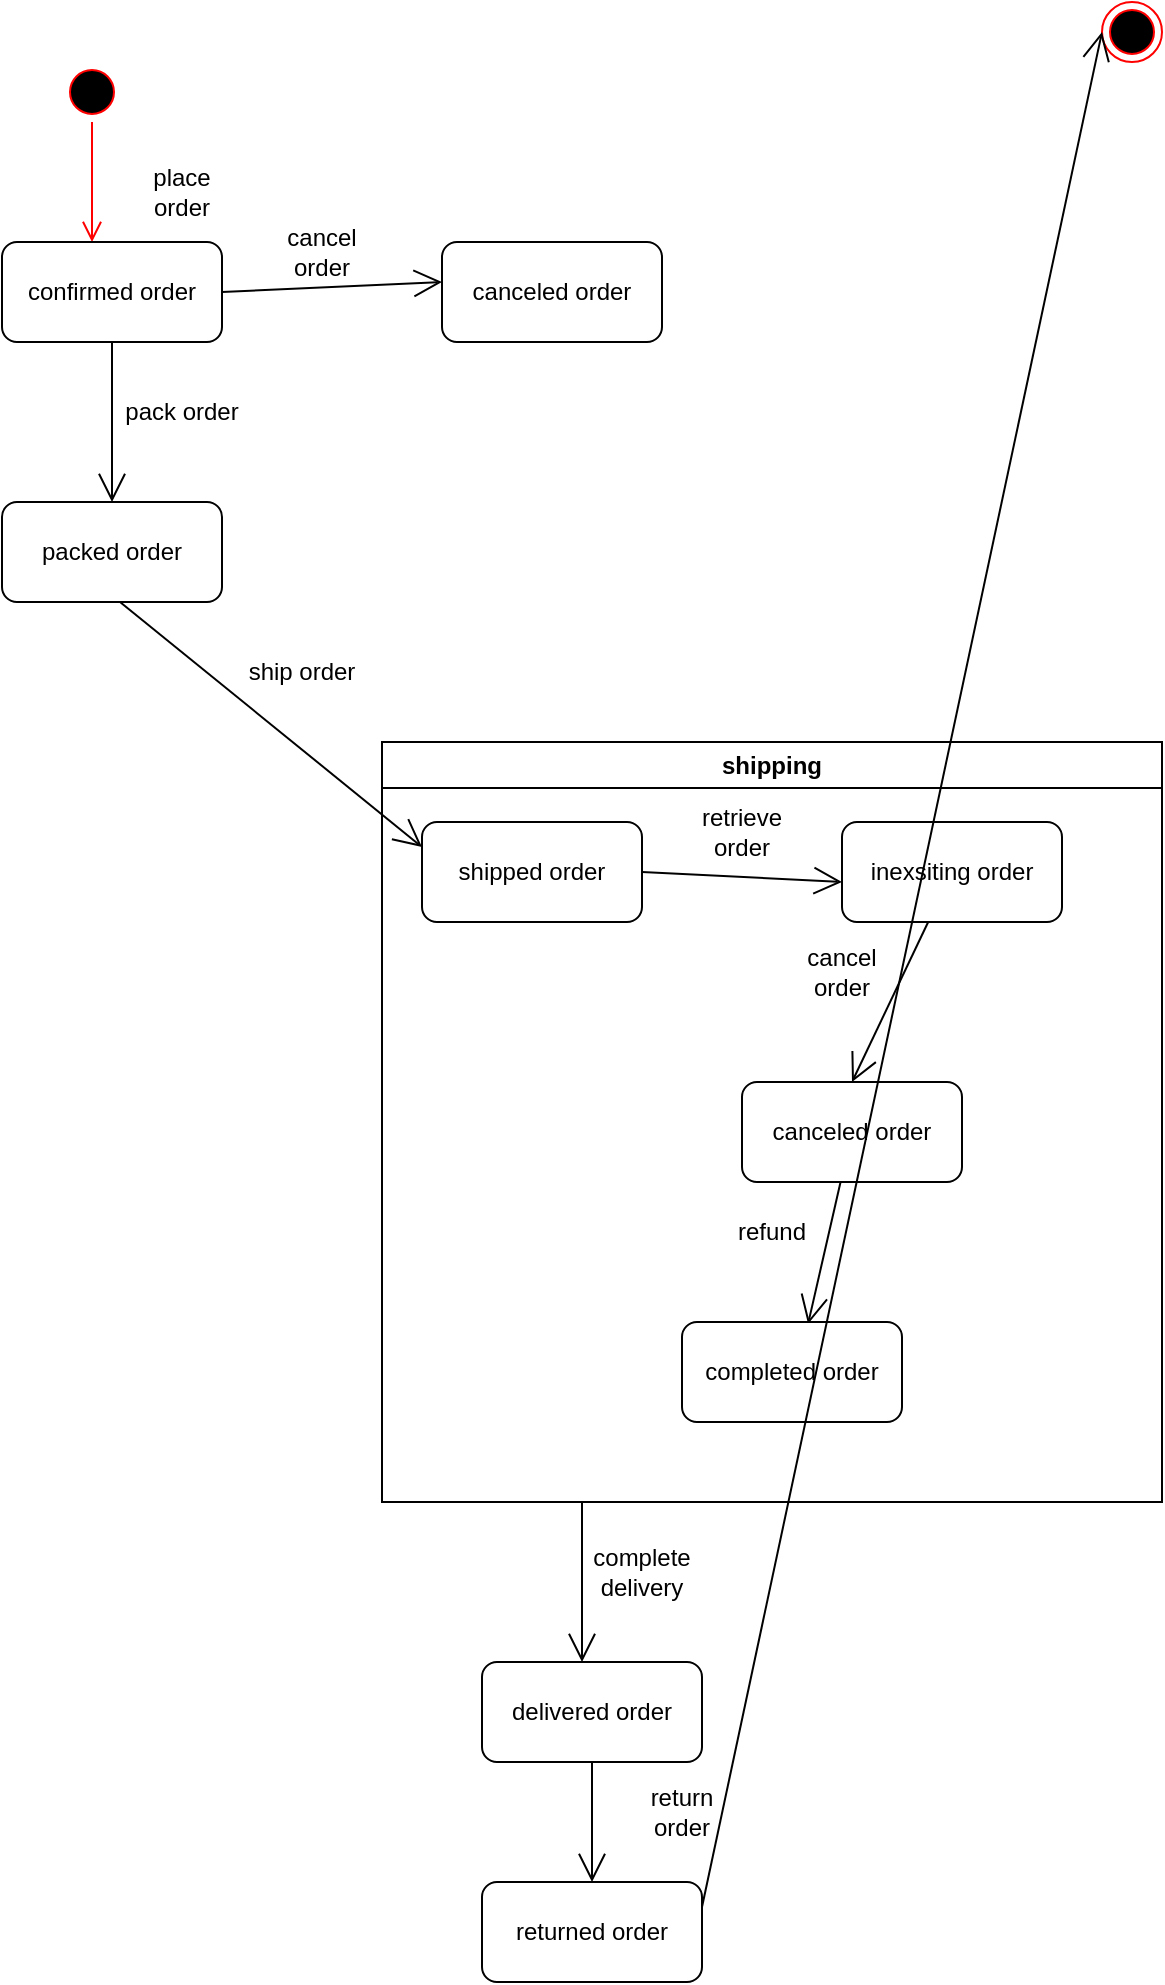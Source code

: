<mxfile version="25.0.3">
  <diagram name="Page-1" id="FIavwFqXX8DvZRv2D7Bb">
    <mxGraphModel dx="1434" dy="688" grid="1" gridSize="10" guides="1" tooltips="1" connect="1" arrows="1" fold="1" page="1" pageScale="1" pageWidth="850" pageHeight="1100" math="0" shadow="0">
      <root>
        <mxCell id="0" />
        <mxCell id="1" parent="0" />
        <mxCell id="9U3KtG-cp8fkpg_vPS3K-1" value="" style="ellipse;html=1;shape=startState;fillColor=#000000;strokeColor=#ff0000;" vertex="1" parent="1">
          <mxGeometry x="60" y="110" width="30" height="30" as="geometry" />
        </mxCell>
        <mxCell id="9U3KtG-cp8fkpg_vPS3K-2" value="" style="edgeStyle=orthogonalEdgeStyle;html=1;verticalAlign=bottom;endArrow=open;endSize=8;strokeColor=#ff0000;rounded=0;" edge="1" source="9U3KtG-cp8fkpg_vPS3K-1" parent="1">
          <mxGeometry relative="1" as="geometry">
            <mxPoint x="75" y="200" as="targetPoint" />
          </mxGeometry>
        </mxCell>
        <mxCell id="9U3KtG-cp8fkpg_vPS3K-3" value="" style="ellipse;html=1;shape=endState;fillColor=#000000;strokeColor=#ff0000;" vertex="1" parent="1">
          <mxGeometry x="580" y="80" width="30" height="30" as="geometry" />
        </mxCell>
        <mxCell id="9U3KtG-cp8fkpg_vPS3K-4" value="confirmed order" style="html=1;whiteSpace=wrap;rounded=1;" vertex="1" parent="1">
          <mxGeometry x="30" y="200" width="110" height="50" as="geometry" />
        </mxCell>
        <mxCell id="9U3KtG-cp8fkpg_vPS3K-5" value="" style="endArrow=open;endFill=1;endSize=12;html=1;rounded=0;exitX=0.5;exitY=1;exitDx=0;exitDy=0;" edge="1" parent="1" source="9U3KtG-cp8fkpg_vPS3K-4">
          <mxGeometry width="160" relative="1" as="geometry">
            <mxPoint x="30" y="444" as="sourcePoint" />
            <mxPoint x="85" y="330" as="targetPoint" />
          </mxGeometry>
        </mxCell>
        <mxCell id="9U3KtG-cp8fkpg_vPS3K-6" value="place order" style="text;html=1;align=center;verticalAlign=middle;whiteSpace=wrap;rounded=0;" vertex="1" parent="1">
          <mxGeometry x="90" y="160" width="60" height="30" as="geometry" />
        </mxCell>
        <mxCell id="9U3KtG-cp8fkpg_vPS3K-7" value="pack order" style="text;html=1;align=center;verticalAlign=middle;whiteSpace=wrap;rounded=0;" vertex="1" parent="1">
          <mxGeometry x="90" y="270" width="60" height="30" as="geometry" />
        </mxCell>
        <mxCell id="9U3KtG-cp8fkpg_vPS3K-8" value="packed order" style="html=1;whiteSpace=wrap;rounded=1;" vertex="1" parent="1">
          <mxGeometry x="30" y="330" width="110" height="50" as="geometry" />
        </mxCell>
        <mxCell id="9U3KtG-cp8fkpg_vPS3K-9" value="" style="endArrow=open;endFill=1;endSize=12;html=1;rounded=0;exitX=0.5;exitY=1;exitDx=0;exitDy=0;entryX=0;entryY=0.25;entryDx=0;entryDy=0;" edge="1" parent="1" target="9U3KtG-cp8fkpg_vPS3K-24">
          <mxGeometry width="160" relative="1" as="geometry">
            <mxPoint x="89" y="380" as="sourcePoint" />
            <mxPoint x="89" y="460" as="targetPoint" />
          </mxGeometry>
        </mxCell>
        <mxCell id="9U3KtG-cp8fkpg_vPS3K-10" value="ship order" style="text;html=1;align=center;verticalAlign=middle;whiteSpace=wrap;rounded=0;" vertex="1" parent="1">
          <mxGeometry x="150" y="400" width="60" height="30" as="geometry" />
        </mxCell>
        <mxCell id="9U3KtG-cp8fkpg_vPS3K-12" value="complete delivery" style="text;html=1;align=center;verticalAlign=middle;whiteSpace=wrap;rounded=0;" vertex="1" parent="1">
          <mxGeometry x="320" y="850" width="60" height="30" as="geometry" />
        </mxCell>
        <mxCell id="9U3KtG-cp8fkpg_vPS3K-13" value="" style="endArrow=open;endFill=1;endSize=12;html=1;rounded=0;exitX=0.5;exitY=1;exitDx=0;exitDy=0;" edge="1" parent="1">
          <mxGeometry width="160" relative="1" as="geometry">
            <mxPoint x="320" y="830" as="sourcePoint" />
            <mxPoint x="320" y="910" as="targetPoint" />
          </mxGeometry>
        </mxCell>
        <mxCell id="9U3KtG-cp8fkpg_vPS3K-14" value="delivered order" style="html=1;whiteSpace=wrap;rounded=1;" vertex="1" parent="1">
          <mxGeometry x="270" y="910" width="110" height="50" as="geometry" />
        </mxCell>
        <mxCell id="9U3KtG-cp8fkpg_vPS3K-15" value="cancel order" style="text;html=1;align=center;verticalAlign=middle;whiteSpace=wrap;rounded=0;" vertex="1" parent="1">
          <mxGeometry x="160" y="190" width="60" height="30" as="geometry" />
        </mxCell>
        <mxCell id="9U3KtG-cp8fkpg_vPS3K-16" value="" style="endArrow=open;endFill=1;endSize=12;html=1;rounded=0;exitX=1;exitY=0.5;exitDx=0;exitDy=0;" edge="1" parent="1" source="9U3KtG-cp8fkpg_vPS3K-4">
          <mxGeometry width="160" relative="1" as="geometry">
            <mxPoint x="181" y="280" as="sourcePoint" />
            <mxPoint x="250" y="220" as="targetPoint" />
          </mxGeometry>
        </mxCell>
        <mxCell id="9U3KtG-cp8fkpg_vPS3K-17" value="canceled order" style="html=1;whiteSpace=wrap;rounded=1;" vertex="1" parent="1">
          <mxGeometry x="250" y="200" width="110" height="50" as="geometry" />
        </mxCell>
        <mxCell id="9U3KtG-cp8fkpg_vPS3K-18" value="return order" style="text;html=1;align=center;verticalAlign=middle;whiteSpace=wrap;rounded=0;" vertex="1" parent="1">
          <mxGeometry x="340" y="970" width="60" height="30" as="geometry" />
        </mxCell>
        <mxCell id="9U3KtG-cp8fkpg_vPS3K-19" value="returned order" style="html=1;whiteSpace=wrap;rounded=1;" vertex="1" parent="1">
          <mxGeometry x="270" y="1020" width="110" height="50" as="geometry" />
        </mxCell>
        <mxCell id="9U3KtG-cp8fkpg_vPS3K-20" value="" style="endArrow=open;endFill=1;endSize=12;html=1;rounded=0;entryX=0.5;entryY=0;entryDx=0;entryDy=0;" edge="1" parent="1" source="9U3KtG-cp8fkpg_vPS3K-14" target="9U3KtG-cp8fkpg_vPS3K-19">
          <mxGeometry width="160" relative="1" as="geometry">
            <mxPoint x="99" y="640" as="sourcePoint" />
            <mxPoint x="99" y="720" as="targetPoint" />
          </mxGeometry>
        </mxCell>
        <mxCell id="9U3KtG-cp8fkpg_vPS3K-23" value="shipping" style="swimlane;whiteSpace=wrap;html=1;" vertex="1" parent="1">
          <mxGeometry x="220" y="450" width="390" height="380" as="geometry" />
        </mxCell>
        <mxCell id="9U3KtG-cp8fkpg_vPS3K-24" value="shipped order" style="html=1;whiteSpace=wrap;rounded=1;" vertex="1" parent="9U3KtG-cp8fkpg_vPS3K-23">
          <mxGeometry x="20" y="40" width="110" height="50" as="geometry" />
        </mxCell>
        <mxCell id="9U3KtG-cp8fkpg_vPS3K-25" value="" style="endArrow=open;endFill=1;endSize=12;html=1;rounded=0;exitX=1;exitY=0.5;exitDx=0;exitDy=0;" edge="1" parent="9U3KtG-cp8fkpg_vPS3K-23" source="9U3KtG-cp8fkpg_vPS3K-24">
          <mxGeometry width="160" relative="1" as="geometry">
            <mxPoint x="160" y="90" as="sourcePoint" />
            <mxPoint x="230" y="70" as="targetPoint" />
          </mxGeometry>
        </mxCell>
        <mxCell id="9U3KtG-cp8fkpg_vPS3K-26" value="retrieve order" style="text;html=1;align=center;verticalAlign=middle;whiteSpace=wrap;rounded=0;" vertex="1" parent="9U3KtG-cp8fkpg_vPS3K-23">
          <mxGeometry x="150" y="30" width="60" height="30" as="geometry" />
        </mxCell>
        <mxCell id="9U3KtG-cp8fkpg_vPS3K-27" value="inexsiting order" style="html=1;whiteSpace=wrap;rounded=1;" vertex="1" parent="9U3KtG-cp8fkpg_vPS3K-23">
          <mxGeometry x="230" y="40" width="110" height="50" as="geometry" />
        </mxCell>
        <mxCell id="9U3KtG-cp8fkpg_vPS3K-28" value="" style="endArrow=open;endFill=1;endSize=12;html=1;rounded=0;entryX=0.5;entryY=0;entryDx=0;entryDy=0;" edge="1" parent="9U3KtG-cp8fkpg_vPS3K-23" source="9U3KtG-cp8fkpg_vPS3K-27" target="9U3KtG-cp8fkpg_vPS3K-29">
          <mxGeometry width="160" relative="1" as="geometry">
            <mxPoint x="284.5" y="95" as="sourcePoint" />
            <mxPoint x="285" y="150" as="targetPoint" />
          </mxGeometry>
        </mxCell>
        <mxCell id="9U3KtG-cp8fkpg_vPS3K-29" value="canceled order" style="html=1;whiteSpace=wrap;rounded=1;" vertex="1" parent="9U3KtG-cp8fkpg_vPS3K-23">
          <mxGeometry x="180" y="170" width="110" height="50" as="geometry" />
        </mxCell>
        <mxCell id="9U3KtG-cp8fkpg_vPS3K-30" value="cancel order" style="text;html=1;align=center;verticalAlign=middle;whiteSpace=wrap;rounded=0;" vertex="1" parent="9U3KtG-cp8fkpg_vPS3K-23">
          <mxGeometry x="200" y="100" width="60" height="30" as="geometry" />
        </mxCell>
        <mxCell id="9U3KtG-cp8fkpg_vPS3K-34" value="" style="endArrow=open;endFill=1;endSize=12;html=1;rounded=0;entryX=0.573;entryY=0.02;entryDx=0;entryDy=0;entryPerimeter=0;" edge="1" parent="9U3KtG-cp8fkpg_vPS3K-23" source="9U3KtG-cp8fkpg_vPS3K-29" target="9U3KtG-cp8fkpg_vPS3K-36">
          <mxGeometry width="160" relative="1" as="geometry">
            <mxPoint x="130" y="220" as="sourcePoint" />
            <mxPoint x="135" y="270" as="targetPoint" />
          </mxGeometry>
        </mxCell>
        <mxCell id="9U3KtG-cp8fkpg_vPS3K-35" value="refund" style="text;html=1;align=center;verticalAlign=middle;whiteSpace=wrap;rounded=0;" vertex="1" parent="9U3KtG-cp8fkpg_vPS3K-23">
          <mxGeometry x="165" y="230" width="60" height="30" as="geometry" />
        </mxCell>
        <mxCell id="9U3KtG-cp8fkpg_vPS3K-36" value="completed order" style="html=1;whiteSpace=wrap;rounded=1;" vertex="1" parent="9U3KtG-cp8fkpg_vPS3K-23">
          <mxGeometry x="150" y="290" width="110" height="50" as="geometry" />
        </mxCell>
        <mxCell id="9U3KtG-cp8fkpg_vPS3K-39" value="" style="endArrow=open;endFill=1;endSize=12;html=1;rounded=0;exitX=1;exitY=0.25;exitDx=0;exitDy=0;entryX=0;entryY=0.5;entryDx=0;entryDy=0;" edge="1" parent="1" source="9U3KtG-cp8fkpg_vPS3K-19" target="9U3KtG-cp8fkpg_vPS3K-3">
          <mxGeometry width="160" relative="1" as="geometry">
            <mxPoint x="390" y="1040" as="sourcePoint" />
            <mxPoint x="500" y="1033" as="targetPoint" />
          </mxGeometry>
        </mxCell>
      </root>
    </mxGraphModel>
  </diagram>
</mxfile>
